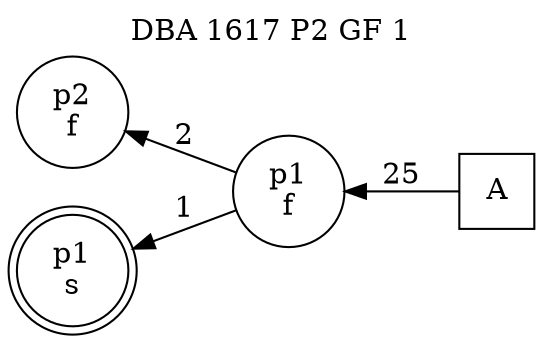 digraph DBA_1617_P2_GF_1_GOOD {
labelloc="tl"
label= " DBA 1617 P2 GF 1 "
rankdir="RL";
graph [ size=" 10 , 10 !"]

"A" [shape="square" label="A"]
"p1_f" [shape="circle" label="p1
f"]
"p2_f" [shape="circle" label="p2
f"]
"p1_s" [shape="doublecircle" label="p1
s"]
"A" -> "p1_f" [ label=25]
"p1_f" -> "p2_f" [ label=2]
"p1_f" -> "p1_s" [ label=1]
}

